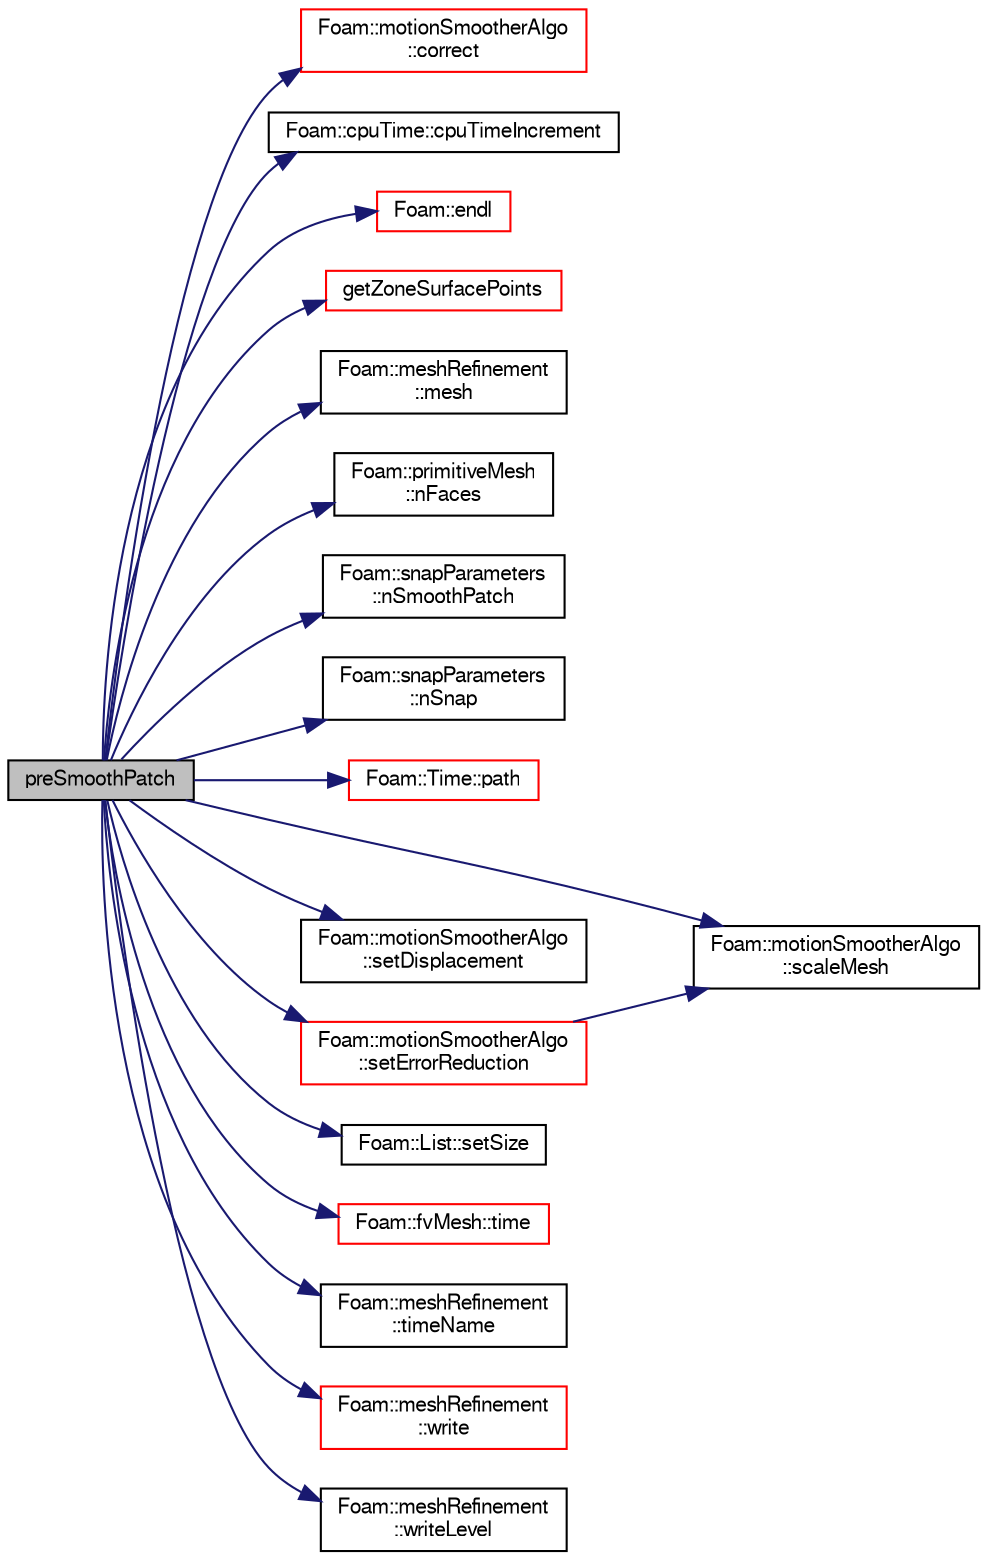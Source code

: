 digraph "preSmoothPatch"
{
  bgcolor="transparent";
  edge [fontname="FreeSans",fontsize="10",labelfontname="FreeSans",labelfontsize="10"];
  node [fontname="FreeSans",fontsize="10",shape=record];
  rankdir="LR";
  Node1571 [label="preSmoothPatch",height=0.2,width=0.4,color="black", fillcolor="grey75", style="filled", fontcolor="black"];
  Node1571 -> Node1572 [color="midnightblue",fontsize="10",style="solid",fontname="FreeSans"];
  Node1572 [label="Foam::motionSmootherAlgo\l::correct",height=0.2,width=0.4,color="red",URL="$a21550.html#a3ae44b28050c3aa494c1d8e18cf618c1",tooltip="Take over existing mesh position. "];
  Node1571 -> Node1651 [color="midnightblue",fontsize="10",style="solid",fontname="FreeSans"];
  Node1651 [label="Foam::cpuTime::cpuTimeIncrement",height=0.2,width=0.4,color="black",URL="$a28510.html#a4175329836735c8e826766a016455fa1",tooltip="Return CPU time (in seconds) since last call to cpuTimeIncrement() "];
  Node1571 -> Node1578 [color="midnightblue",fontsize="10",style="solid",fontname="FreeSans"];
  Node1578 [label="Foam::endl",height=0.2,width=0.4,color="red",URL="$a21124.html#a2db8fe02a0d3909e9351bb4275b23ce4",tooltip="Add newline and flush stream. "];
  Node1571 -> Node1652 [color="midnightblue",fontsize="10",style="solid",fontname="FreeSans"];
  Node1652 [label="getZoneSurfacePoints",height=0.2,width=0.4,color="red",URL="$a24622.html#a9b0617c77e1e71c70428238e6246484e",tooltip="Get points both on patch and facezone. "];
  Node1571 -> Node1761 [color="midnightblue",fontsize="10",style="solid",fontname="FreeSans"];
  Node1761 [label="Foam::meshRefinement\l::mesh",height=0.2,width=0.4,color="black",URL="$a24662.html#a470f06cfb9b6ee887cd85d63de275607",tooltip="reference to mesh "];
  Node1571 -> Node1682 [color="midnightblue",fontsize="10",style="solid",fontname="FreeSans"];
  Node1682 [label="Foam::primitiveMesh\l::nFaces",height=0.2,width=0.4,color="black",URL="$a27530.html#abe602c985a3c9ffa67176e969e77ca6f"];
  Node1571 -> Node2076 [color="midnightblue",fontsize="10",style="solid",fontname="FreeSans"];
  Node2076 [label="Foam::snapParameters\l::nSmoothPatch",height=0.2,width=0.4,color="black",URL="$a24642.html#a5edd6ef754d1ca593594d347b3b32cc4",tooltip="Number of patch smoothing iterations before finding. "];
  Node1571 -> Node1786 [color="midnightblue",fontsize="10",style="solid",fontname="FreeSans"];
  Node1786 [label="Foam::snapParameters\l::nSnap",height=0.2,width=0.4,color="black",URL="$a24642.html#a2c89cf13c8f6bf0167a6262f892f4b3e",tooltip="Maximum number of snapping relaxation iterations. Should stop. "];
  Node1571 -> Node1696 [color="midnightblue",fontsize="10",style="solid",fontname="FreeSans"];
  Node1696 [label="Foam::Time::path",height=0.2,width=0.4,color="red",URL="$a26350.html#a3a68a482f9904838898709bec94fedc5",tooltip="Return path. "];
  Node1571 -> Node1794 [color="midnightblue",fontsize="10",style="solid",fontname="FreeSans"];
  Node1794 [label="Foam::motionSmootherAlgo\l::scaleMesh",height=0.2,width=0.4,color="black",URL="$a21550.html#ade5e6b000d223fdb79a1d68dfcb1a343",tooltip="Move mesh with given scale. Return true if mesh ok or has. "];
  Node1571 -> Node1574 [color="midnightblue",fontsize="10",style="solid",fontname="FreeSans"];
  Node1574 [label="Foam::motionSmootherAlgo\l::setDisplacement",height=0.2,width=0.4,color="black",URL="$a21550.html#a856c4be9adaf4b4ade6db576a3d833bf",tooltip="Set displacement field from displacement on patch points. "];
  Node1571 -> Node1792 [color="midnightblue",fontsize="10",style="solid",fontname="FreeSans"];
  Node1792 [label="Foam::motionSmootherAlgo\l::setErrorReduction",height=0.2,width=0.4,color="red",URL="$a21550.html#a2b814476dee538a120e248d24c715933",tooltip="Set the errorReduction (by how much to scale the displacement. "];
  Node1792 -> Node1794 [color="midnightblue",fontsize="10",style="solid",fontname="FreeSans"];
  Node1571 -> Node1587 [color="midnightblue",fontsize="10",style="solid",fontname="FreeSans"];
  Node1587 [label="Foam::List::setSize",height=0.2,width=0.4,color="black",URL="$a25694.html#aedb985ffeaf1bdbfeccc2a8730405703",tooltip="Reset size of List. "];
  Node1571 -> Node1694 [color="midnightblue",fontsize="10",style="solid",fontname="FreeSans"];
  Node1694 [label="Foam::fvMesh::time",height=0.2,width=0.4,color="red",URL="$a22766.html#a0d94096809fe3376b29a2a29ca11bb18",tooltip="Return the top-level database. "];
  Node1571 -> Node2077 [color="midnightblue",fontsize="10",style="solid",fontname="FreeSans"];
  Node2077 [label="Foam::meshRefinement\l::timeName",height=0.2,width=0.4,color="black",URL="$a24662.html#a90eec0cafc50ed7b6fbbfffe2c5df974",tooltip="Replacement for Time::timeName() : return oldInstance (if. "];
  Node1571 -> Node2078 [color="midnightblue",fontsize="10",style="solid",fontname="FreeSans"];
  Node2078 [label="Foam::meshRefinement\l::write",height=0.2,width=0.4,color="red",URL="$a24662.html#ad48b7b943e88478c15879659cce7aebc",tooltip="Write mesh and all data. "];
  Node1571 -> Node1790 [color="midnightblue",fontsize="10",style="solid",fontname="FreeSans"];
  Node1790 [label="Foam::meshRefinement\l::writeLevel",height=0.2,width=0.4,color="black",URL="$a24662.html#aeffc4049f055c08fd23bede34d7a1d0b",tooltip="Get/set write level. "];
}
